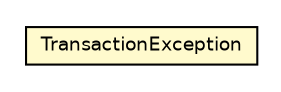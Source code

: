 #!/usr/local/bin/dot
#
# Class diagram 
# Generated by UmlGraph version 4.6 (http://www.spinellis.gr/sw/umlgraph)
#

digraph G {
	edge [fontname="Helvetica",fontsize=10,labelfontname="Helvetica",labelfontsize=10];
	node [fontname="Helvetica",fontsize=10,shape=plaintext];
	// org.apache.maven.archiva.transaction.TransactionException
	c144943 [label=<<table border="0" cellborder="1" cellspacing="0" cellpadding="2" port="p" bgcolor="lemonChiffon" href="./TransactionException.html">
		<tr><td><table border="0" cellspacing="0" cellpadding="1">
			<tr><td> TransactionException </td></tr>
		</table></td></tr>
		</table>>, fontname="Helvetica", fontcolor="black", fontsize=9.0];
}


